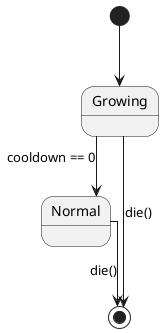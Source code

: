 @startuml MyceliumStates
skinparam linetype ortho

[*] --> Growing
Growing --> Normal : cooldown == 0

Normal --> [*] : die()
Growing --> [*] : die()


@enduml